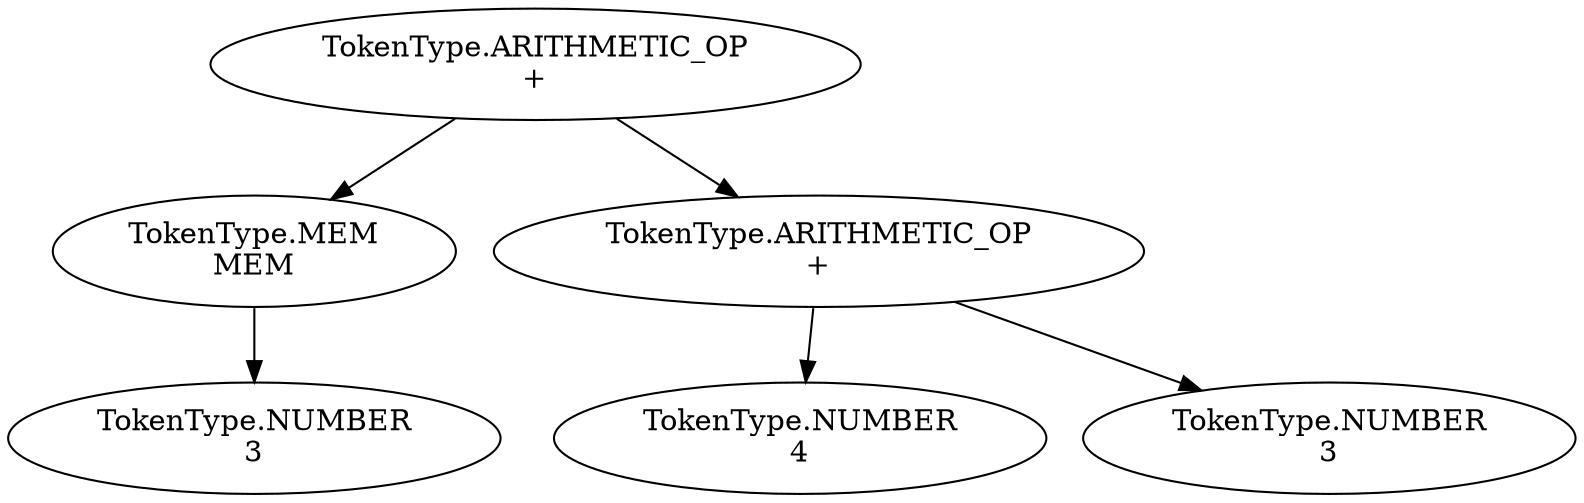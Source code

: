digraph AST {
  node0 [label="TokenType.ARITHMETIC_OP\n+"];
  node1 [label="TokenType.MEM\nMEM"];
  node0 -> node1;
  node2 [label="TokenType.NUMBER\n3"];
  node1 -> node2;
  node3 [label="TokenType.ARITHMETIC_OP\n+"];
  node0 -> node3;
  node4 [label="TokenType.NUMBER\n4"];
  node3 -> node4;
  node5 [label="TokenType.NUMBER\n3"];
  node3 -> node5;
}
